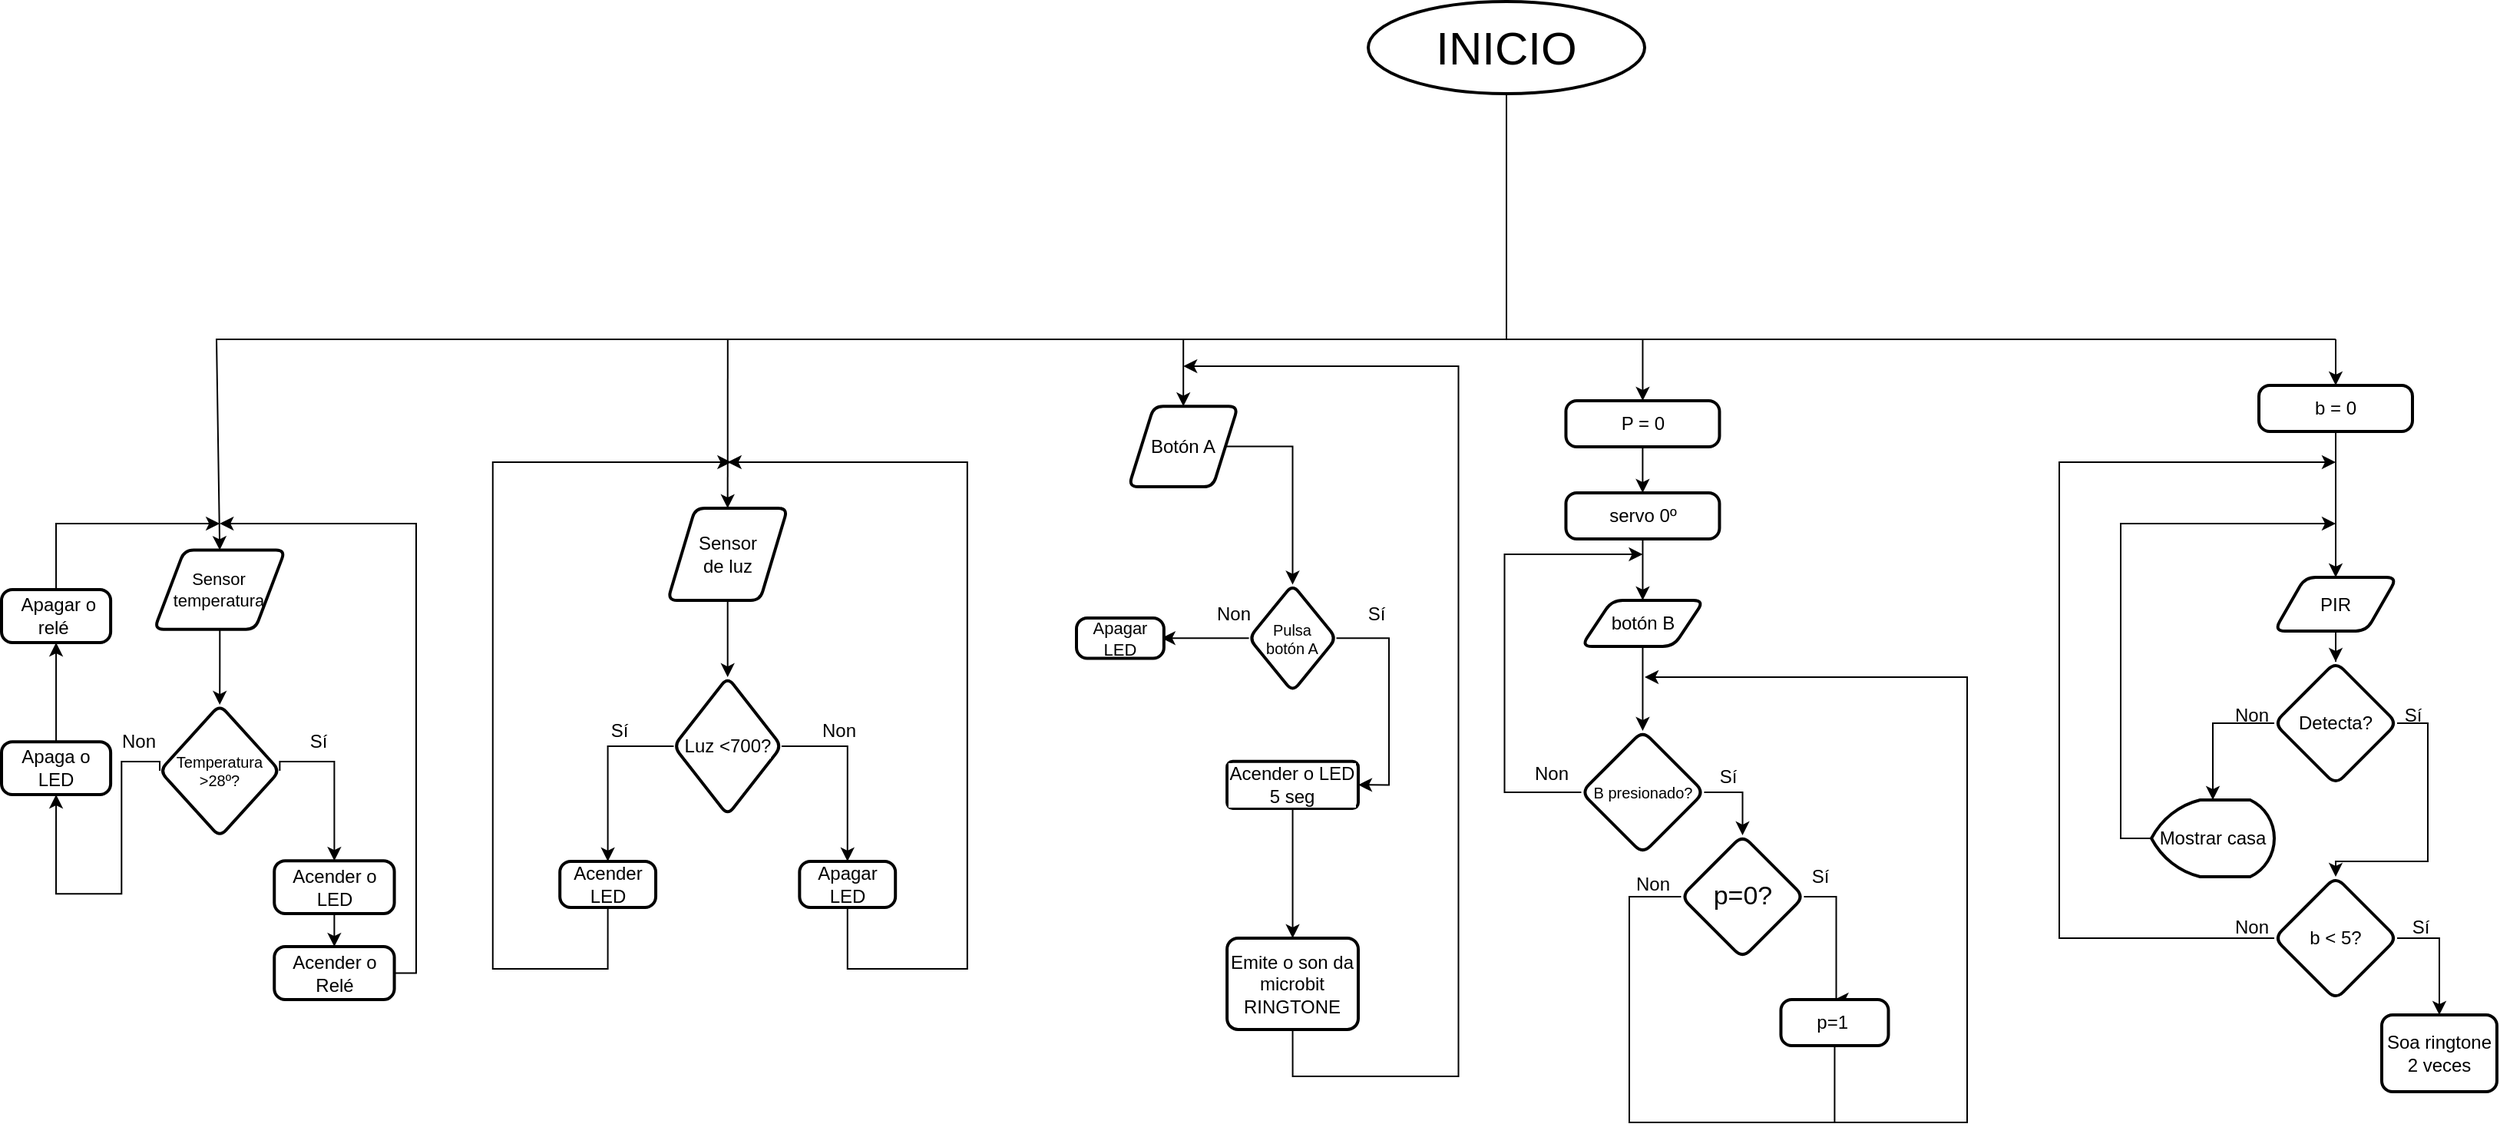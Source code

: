 <mxfile version="26.2.9">
  <diagram name="Page-1" id="2NRblXa9HJyOhYyd98Tk">
    <mxGraphModel dx="1042" dy="613" grid="1" gridSize="10" guides="1" tooltips="1" connect="1" arrows="1" fold="1" page="1" pageScale="1" pageWidth="1654" pageHeight="1169" math="0" shadow="0">
      <root>
        <mxCell id="0" />
        <mxCell id="1" parent="0" />
        <mxCell id="oxvuNANv4-jNPZop8sGj-3" value="" style="endArrow=classic;html=1;rounded=0;exitX=0.5;exitY=1;exitDx=0;exitDy=0;entryX=0.5;entryY=0;entryDx=0;entryDy=0;exitPerimeter=0;fontSize=12;labelBorderColor=none;labelBackgroundColor=default;" parent="1" source="oxvuNANv4-jNPZop8sGj-12" target="oxvuNANv4-jNPZop8sGj-7" edge="1">
          <mxGeometry width="50" height="50" relative="1" as="geometry">
            <mxPoint x="840" y="220" as="sourcePoint" />
            <mxPoint x="520" y="310" as="targetPoint" />
            <Array as="points">
              <mxPoint x="990" y="270" />
              <mxPoint x="340" y="270" />
              <mxPoint x="240" y="270" />
              <mxPoint x="150" y="270" />
            </Array>
          </mxGeometry>
        </mxCell>
        <mxCell id="oxvuNANv4-jNPZop8sGj-5" value="" style="endArrow=classic;html=1;rounded=0;entryX=0.5;entryY=0;entryDx=0;entryDy=0;fontSize=12;labelBorderColor=none;labelBackgroundColor=default;" parent="1" target="oxvuNANv4-jNPZop8sGj-8" edge="1">
          <mxGeometry width="50" height="50" relative="1" as="geometry">
            <mxPoint x="482.91" y="270" as="sourcePoint" />
            <mxPoint x="636.91" y="340" as="targetPoint" />
            <Array as="points" />
          </mxGeometry>
        </mxCell>
        <mxCell id="oxvuNANv4-jNPZop8sGj-12" value="INICIO" style="strokeWidth=2;html=1;shape=mxgraph.flowchart.start_1;whiteSpace=wrap;fontSize=30;labelBorderColor=none;labelBackgroundColor=default;" parent="1" vertex="1">
          <mxGeometry x="900" y="50" width="180" height="60" as="geometry" />
        </mxCell>
        <mxCell id="4xmTbBgC2tOL9GCdbZKI-17" value="" style="endArrow=none;html=1;rounded=0;" parent="1" edge="1">
          <mxGeometry width="50" height="50" relative="1" as="geometry">
            <mxPoint x="990" y="270" as="sourcePoint" />
            <mxPoint x="1530" y="270" as="targetPoint" />
          </mxGeometry>
        </mxCell>
        <mxCell id="oxvuNANv4-jNPZop8sGj-11" value="" style="edgeStyle=orthogonalEdgeStyle;rounded=0;orthogonalLoop=1;jettySize=auto;html=1;fontSize=12;labelBorderColor=none;labelBackgroundColor=default;" parent="1" source="oxvuNANv4-jNPZop8sGj-8" target="oxvuNANv4-jNPZop8sGj-10" edge="1">
          <mxGeometry relative="1" as="geometry" />
        </mxCell>
        <mxCell id="oxvuNANv4-jNPZop8sGj-8" value="Sensor&lt;div&gt;de luz&lt;/div&gt;" style="shape=parallelogram;html=1;strokeWidth=2;perimeter=parallelogramPerimeter;whiteSpace=wrap;rounded=1;arcSize=12;size=0.23;fontSize=12;labelBorderColor=none;labelBackgroundColor=default;container=0;" parent="1" vertex="1">
          <mxGeometry x="443.834" y="380" width="78.03" height="60" as="geometry" />
        </mxCell>
        <mxCell id="oxvuNANv4-jNPZop8sGj-14" value="" style="edgeStyle=orthogonalEdgeStyle;rounded=0;orthogonalLoop=1;jettySize=auto;html=1;entryX=0.5;entryY=0;entryDx=0;entryDy=0;fontSize=12;labelBorderColor=none;labelBackgroundColor=default;" parent="1" source="oxvuNANv4-jNPZop8sGj-10" target="oxvuNANv4-jNPZop8sGj-21" edge="1">
          <mxGeometry relative="1" as="geometry">
            <mxPoint x="560.88" y="590" as="targetPoint" />
            <Array as="points">
              <mxPoint x="560.88" y="535" />
            </Array>
          </mxGeometry>
        </mxCell>
        <mxCell id="oxvuNANv4-jNPZop8sGj-16" value="" style="edgeStyle=orthogonalEdgeStyle;rounded=0;orthogonalLoop=1;jettySize=auto;html=1;entryX=0.5;entryY=0;entryDx=0;entryDy=0;fontSize=12;labelBorderColor=none;labelBackgroundColor=default;" parent="1" source="oxvuNANv4-jNPZop8sGj-10" target="oxvuNANv4-jNPZop8sGj-19" edge="1">
          <mxGeometry relative="1" as="geometry">
            <mxPoint x="404.819" y="590" as="targetPoint" />
          </mxGeometry>
        </mxCell>
        <mxCell id="oxvuNANv4-jNPZop8sGj-10" value="Luz &amp;lt;700?" style="rhombus;whiteSpace=wrap;html=1;strokeWidth=2;rounded=1;arcSize=12;fontSize=12;labelBorderColor=none;labelBackgroundColor=default;container=0;" parent="1" vertex="1">
          <mxGeometry x="447.736" y="490" width="70.227" height="90" as="geometry" />
        </mxCell>
        <mxCell id="oxvuNANv4-jNPZop8sGj-17" value="Sí" style="text;html=1;align=center;verticalAlign=middle;resizable=0;points=[];autosize=1;strokeColor=none;fillColor=none;fontSize=12;labelBorderColor=none;labelBackgroundColor=default;container=0;" parent="1" vertex="1">
          <mxGeometry x="397.016" y="510" width="30" height="30" as="geometry" />
        </mxCell>
        <mxCell id="oxvuNANv4-jNPZop8sGj-18" value="Non" style="text;html=1;align=center;verticalAlign=middle;resizable=0;points=[];autosize=1;strokeColor=none;fillColor=none;fontSize=12;labelBorderColor=none;labelBackgroundColor=default;container=0;" parent="1" vertex="1">
          <mxGeometry x="529.668" y="510" width="50" height="30" as="geometry" />
        </mxCell>
        <mxCell id="4xmTbBgC2tOL9GCdbZKI-16" style="edgeStyle=orthogonalEdgeStyle;rounded=0;orthogonalLoop=1;jettySize=auto;html=1;exitX=0.5;exitY=1;exitDx=0;exitDy=0;" parent="1" source="oxvuNANv4-jNPZop8sGj-19" edge="1">
          <mxGeometry relative="1" as="geometry">
            <mxPoint x="485.19" y="350" as="targetPoint" />
            <Array as="points">
              <mxPoint x="404.819" y="680" />
              <mxPoint x="329.91" y="680" />
              <mxPoint x="329.91" y="350" />
            </Array>
          </mxGeometry>
        </mxCell>
        <mxCell id="oxvuNANv4-jNPZop8sGj-19" value="Acender LED" style="rounded=1;whiteSpace=wrap;html=1;absoluteArcSize=1;arcSize=14;strokeWidth=2;fontSize=12;labelBorderColor=none;labelBackgroundColor=none;container=0;" parent="1" vertex="1">
          <mxGeometry x="373.607" y="610" width="62.424" height="30" as="geometry" />
        </mxCell>
        <mxCell id="oxvuNANv4-jNPZop8sGj-22" style="edgeStyle=orthogonalEdgeStyle;rounded=0;orthogonalLoop=1;jettySize=auto;html=1;exitX=0.5;exitY=1;exitDx=0;exitDy=0;fontSize=12;labelBorderColor=none;labelBackgroundColor=default;" parent="1" source="oxvuNANv4-jNPZop8sGj-21" edge="1">
          <mxGeometry relative="1" as="geometry">
            <mxPoint x="482.849" y="350" as="targetPoint" />
            <Array as="points">
              <mxPoint x="560.88" y="680" />
              <mxPoint x="638.91" y="680" />
            </Array>
          </mxGeometry>
        </mxCell>
        <mxCell id="oxvuNANv4-jNPZop8sGj-21" value="Apagar LED" style="rounded=1;whiteSpace=wrap;html=1;absoluteArcSize=1;arcSize=14;strokeWidth=2;fontSize=12;labelBorderColor=none;labelBackgroundColor=none;container=0;" parent="1" vertex="1">
          <mxGeometry x="529.668" y="610" width="62.424" height="30" as="geometry" />
        </mxCell>
        <mxCell id="vJzwNCrZHjdeElvimF-S-14" value="" style="group;movable=1;resizable=1;rotatable=1;deletable=1;editable=1;locked=0;connectable=1;" parent="1" vertex="1" connectable="0">
          <mxGeometry x="10" y="390" width="270" height="310" as="geometry" />
        </mxCell>
        <mxCell id="oxvuNANv4-jNPZop8sGj-31" value="" style="edgeStyle=orthogonalEdgeStyle;rounded=0;orthogonalLoop=1;jettySize=auto;html=1;movable=1;resizable=1;rotatable=1;deletable=1;editable=1;locked=0;connectable=1;" parent="vJzwNCrZHjdeElvimF-S-14" source="oxvuNANv4-jNPZop8sGj-7" target="oxvuNANv4-jNPZop8sGj-30" edge="1">
          <mxGeometry relative="1" as="geometry" />
        </mxCell>
        <mxCell id="oxvuNANv4-jNPZop8sGj-7" value="Sensor&lt;div&gt;temperatura&lt;/div&gt;" style="shape=parallelogram;html=1;strokeWidth=2;perimeter=parallelogramPerimeter;whiteSpace=wrap;rounded=1;arcSize=12;size=0.23;fontSize=11;labelBorderColor=none;labelBackgroundColor=none;movable=1;resizable=1;rotatable=1;deletable=1;editable=1;locked=0;connectable=1;container=0;" parent="vJzwNCrZHjdeElvimF-S-14" vertex="1">
          <mxGeometry x="99.474" y="17.222" width="85.263" height="51.667" as="geometry" />
        </mxCell>
        <mxCell id="oxvuNANv4-jNPZop8sGj-32" style="edgeStyle=orthogonalEdgeStyle;rounded=0;orthogonalLoop=1;jettySize=auto;html=1;exitX=1;exitY=0.5;exitDx=0;exitDy=0;entryX=0.5;entryY=0;entryDx=0;entryDy=0;movable=1;resizable=1;rotatable=1;deletable=1;editable=1;locked=0;connectable=1;" parent="vJzwNCrZHjdeElvimF-S-14" source="oxvuNANv4-jNPZop8sGj-30" target="4xmTbBgC2tOL9GCdbZKI-8" edge="1">
          <mxGeometry relative="1" as="geometry">
            <mxPoint x="213.158" y="189.444" as="targetPoint" />
            <Array as="points">
              <mxPoint x="216.711" y="155" />
            </Array>
          </mxGeometry>
        </mxCell>
        <mxCell id="oxvuNANv4-jNPZop8sGj-33" style="edgeStyle=orthogonalEdgeStyle;rounded=0;orthogonalLoop=1;jettySize=auto;html=1;exitX=0;exitY=0.5;exitDx=0;exitDy=0;entryX=0.5;entryY=1;entryDx=0;entryDy=0;movable=1;resizable=1;rotatable=1;deletable=1;editable=1;locked=0;connectable=1;" parent="vJzwNCrZHjdeElvimF-S-14" source="oxvuNANv4-jNPZop8sGj-30" target="4xmTbBgC2tOL9GCdbZKI-4" edge="1">
          <mxGeometry relative="1" as="geometry">
            <mxPoint x="28.421" y="198.056" as="targetPoint" />
            <Array as="points">
              <mxPoint x="78.158" y="155" />
              <mxPoint x="78.158" y="241.111" />
              <mxPoint x="35.526" y="241.111" />
            </Array>
          </mxGeometry>
        </mxCell>
        <mxCell id="oxvuNANv4-jNPZop8sGj-30" value="Temperatura&lt;div&gt;&lt;div&gt;&amp;gt;28º?&lt;/div&gt;&lt;/div&gt;" style="rhombus;whiteSpace=wrap;html=1;strokeWidth=2;rounded=1;arcSize=12;labelBorderColor=none;labelBackgroundColor=none;movable=1;resizable=1;rotatable=1;deletable=1;editable=1;locked=0;connectable=1;container=0;fontSize=10;" parent="vJzwNCrZHjdeElvimF-S-14" vertex="1">
          <mxGeometry x="103.026" y="118.004" width="78.158" height="86.111" as="geometry" />
        </mxCell>
        <mxCell id="oxvuNANv4-jNPZop8sGj-34" value="Non" style="text;html=1;align=center;verticalAlign=middle;resizable=1;points=[];autosize=1;strokeColor=none;fillColor=none;movable=1;rotatable=1;deletable=1;editable=1;locked=0;connectable=1;container=0;" parent="vJzwNCrZHjdeElvimF-S-14" vertex="1">
          <mxGeometry x="71.053" y="129.167" width="35.526" height="25.833" as="geometry" />
        </mxCell>
        <mxCell id="oxvuNANv4-jNPZop8sGj-35" value="Sí" style="text;html=1;align=center;verticalAlign=middle;resizable=1;points=[];autosize=1;strokeColor=none;fillColor=none;movable=1;rotatable=1;deletable=1;editable=1;locked=0;connectable=1;container=0;" parent="vJzwNCrZHjdeElvimF-S-14" vertex="1">
          <mxGeometry x="195.395" y="129.167" width="21.316" height="25.833" as="geometry" />
        </mxCell>
        <mxCell id="4xmTbBgC2tOL9GCdbZKI-6" value="" style="edgeStyle=orthogonalEdgeStyle;rounded=0;orthogonalLoop=1;jettySize=auto;html=1;movable=1;resizable=1;rotatable=1;deletable=1;editable=1;locked=0;connectable=1;" parent="vJzwNCrZHjdeElvimF-S-14" source="4xmTbBgC2tOL9GCdbZKI-4" target="4xmTbBgC2tOL9GCdbZKI-5" edge="1">
          <mxGeometry relative="1" as="geometry" />
        </mxCell>
        <mxCell id="4xmTbBgC2tOL9GCdbZKI-4" value="Apaga o LED" style="rounded=1;whiteSpace=wrap;html=1;absoluteArcSize=1;arcSize=14;strokeWidth=2;movable=1;resizable=1;rotatable=1;deletable=1;editable=1;locked=0;connectable=1;container=0;" parent="vJzwNCrZHjdeElvimF-S-14" vertex="1">
          <mxGeometry y="142.083" width="71.053" height="34.444" as="geometry" />
        </mxCell>
        <mxCell id="4xmTbBgC2tOL9GCdbZKI-7" style="edgeStyle=orthogonalEdgeStyle;rounded=0;orthogonalLoop=1;jettySize=auto;html=1;exitX=0.5;exitY=0;exitDx=0;exitDy=0;movable=1;resizable=1;rotatable=1;deletable=1;editable=1;locked=0;connectable=1;" parent="vJzwNCrZHjdeElvimF-S-14" source="4xmTbBgC2tOL9GCdbZKI-5" edge="1">
          <mxGeometry relative="1" as="geometry">
            <mxPoint x="142.105" as="targetPoint" />
            <mxPoint x="21.316" y="38.75" as="sourcePoint" />
            <Array as="points">
              <mxPoint x="35.526" />
            </Array>
          </mxGeometry>
        </mxCell>
        <mxCell id="4xmTbBgC2tOL9GCdbZKI-5" value="&amp;nbsp;Apagar o relé&amp;nbsp;" style="rounded=1;whiteSpace=wrap;html=1;absoluteArcSize=1;arcSize=14;strokeWidth=2;movable=1;resizable=1;rotatable=1;deletable=1;editable=1;locked=0;connectable=1;container=0;" parent="vJzwNCrZHjdeElvimF-S-14" vertex="1">
          <mxGeometry y="43.056" width="71.053" height="34.444" as="geometry" />
        </mxCell>
        <mxCell id="4xmTbBgC2tOL9GCdbZKI-12" value="" style="edgeStyle=orthogonalEdgeStyle;rounded=0;orthogonalLoop=1;jettySize=auto;html=1;movable=1;resizable=1;rotatable=1;deletable=1;editable=1;locked=0;connectable=1;" parent="vJzwNCrZHjdeElvimF-S-14" source="4xmTbBgC2tOL9GCdbZKI-8" target="4xmTbBgC2tOL9GCdbZKI-11" edge="1">
          <mxGeometry relative="1" as="geometry" />
        </mxCell>
        <mxCell id="4xmTbBgC2tOL9GCdbZKI-8" value="Acender o LED" style="rounded=1;whiteSpace=wrap;html=1;absoluteArcSize=1;arcSize=14;strokeWidth=2;movable=1;resizable=1;rotatable=1;deletable=1;editable=1;locked=0;connectable=1;container=0;" parent="vJzwNCrZHjdeElvimF-S-14" vertex="1">
          <mxGeometry x="177.632" y="219.583" width="78.158" height="34.444" as="geometry" />
        </mxCell>
        <mxCell id="4xmTbBgC2tOL9GCdbZKI-13" style="edgeStyle=orthogonalEdgeStyle;rounded=0;orthogonalLoop=1;jettySize=auto;html=1;exitX=1;exitY=0.5;exitDx=0;exitDy=0;movable=1;resizable=1;rotatable=1;deletable=1;editable=1;locked=0;connectable=1;" parent="vJzwNCrZHjdeElvimF-S-14" source="4xmTbBgC2tOL9GCdbZKI-11" edge="1">
          <mxGeometry relative="1" as="geometry">
            <mxPoint x="142.105" as="targetPoint" />
            <Array as="points">
              <mxPoint x="270" y="292.778" />
              <mxPoint x="270" />
            </Array>
          </mxGeometry>
        </mxCell>
        <mxCell id="4xmTbBgC2tOL9GCdbZKI-11" value="Acender o Relé" style="rounded=1;whiteSpace=wrap;html=1;absoluteArcSize=1;arcSize=14;strokeWidth=2;movable=1;resizable=1;rotatable=1;deletable=1;editable=1;locked=0;connectable=1;container=0;" parent="vJzwNCrZHjdeElvimF-S-14" vertex="1">
          <mxGeometry x="177.632" y="275.556" width="78.158" height="34.444" as="geometry" />
        </mxCell>
        <mxCell id="aADXfWWB4rtbNV3FDtXX-18" value="" style="group" parent="1" vertex="1" connectable="0">
          <mxGeometry x="710" y="270" width="248.73" height="480" as="geometry" />
        </mxCell>
        <mxCell id="4xmTbBgC2tOL9GCdbZKI-32" value="" style="edgeStyle=orthogonalEdgeStyle;rounded=0;orthogonalLoop=1;jettySize=auto;html=1;" parent="aADXfWWB4rtbNV3FDtXX-18" source="oxvuNANv4-jNPZop8sGj-23" target="4xmTbBgC2tOL9GCdbZKI-31" edge="1">
          <mxGeometry relative="1" as="geometry" />
        </mxCell>
        <mxCell id="oxvuNANv4-jNPZop8sGj-23" value="Botón A" style="shape=parallelogram;html=1;strokeWidth=2;perimeter=parallelogramPerimeter;whiteSpace=wrap;rounded=1;arcSize=12;size=0.23;fontSize=12;labelBorderColor=none;labelBackgroundColor=default;" parent="aADXfWWB4rtbNV3FDtXX-18" vertex="1">
          <mxGeometry x="34.011" y="43.636" width="71.176" height="52.364" as="geometry" />
        </mxCell>
        <mxCell id="4xmTbBgC2tOL9GCdbZKI-18" value="" style="endArrow=classic;html=1;rounded=0;entryX=0.5;entryY=0;entryDx=0;entryDy=0;" parent="aADXfWWB4rtbNV3FDtXX-18" target="oxvuNANv4-jNPZop8sGj-23" edge="1">
          <mxGeometry width="50" height="50" relative="1" as="geometry">
            <mxPoint x="69.6" as="sourcePoint" />
            <mxPoint x="169.247" y="-10.473" as="targetPoint" />
            <Array as="points">
              <mxPoint x="69.6" y="15.709" />
            </Array>
          </mxGeometry>
        </mxCell>
        <mxCell id="4xmTbBgC2tOL9GCdbZKI-22" value="" style="edgeStyle=orthogonalEdgeStyle;rounded=0;orthogonalLoop=1;jettySize=auto;html=1;" parent="aADXfWWB4rtbNV3FDtXX-18" source="4xmTbBgC2tOL9GCdbZKI-19" target="4xmTbBgC2tOL9GCdbZKI-21" edge="1">
          <mxGeometry relative="1" as="geometry" />
        </mxCell>
        <mxCell id="4xmTbBgC2tOL9GCdbZKI-19" value="Acender o LED 5 seg" style="rounded=1;whiteSpace=wrap;html=1;strokeWidth=2;arcSize=12;labelBorderColor=none;labelBackgroundColor=default;" parent="aADXfWWB4rtbNV3FDtXX-18" vertex="1">
          <mxGeometry x="98.07" y="274.909" width="85.412" height="30.545" as="geometry" />
        </mxCell>
        <mxCell id="4xmTbBgC2tOL9GCdbZKI-23" style="edgeStyle=orthogonalEdgeStyle;rounded=0;orthogonalLoop=1;jettySize=auto;html=1;exitX=0.5;exitY=1;exitDx=0;exitDy=0;" parent="aADXfWWB4rtbNV3FDtXX-18" source="4xmTbBgC2tOL9GCdbZKI-21" edge="1">
          <mxGeometry relative="1" as="geometry">
            <mxPoint x="69.6" y="17.455" as="targetPoint" />
            <Array as="points">
              <mxPoint x="141.076" y="480" />
              <mxPoint x="248.73" y="480" />
              <mxPoint x="248.73" y="18" />
            </Array>
          </mxGeometry>
        </mxCell>
        <mxCell id="4xmTbBgC2tOL9GCdbZKI-21" value="Emite o son da microbit RINGTONE" style="rounded=1;whiteSpace=wrap;html=1;strokeWidth=2;arcSize=12;labelBorderColor=none;labelBackgroundColor=none;" parent="aADXfWWB4rtbNV3FDtXX-18" vertex="1">
          <mxGeometry x="98.068" y="390" width="85.417" height="59.45" as="geometry" />
        </mxCell>
        <mxCell id="4xmTbBgC2tOL9GCdbZKI-33" style="edgeStyle=orthogonalEdgeStyle;rounded=0;orthogonalLoop=1;jettySize=auto;html=1;exitX=1;exitY=0.5;exitDx=0;exitDy=0;entryX=1;entryY=0.5;entryDx=0;entryDy=0;" parent="aADXfWWB4rtbNV3FDtXX-18" source="4xmTbBgC2tOL9GCdbZKI-31" target="4xmTbBgC2tOL9GCdbZKI-19" edge="1">
          <mxGeometry relative="1" as="geometry" />
        </mxCell>
        <mxCell id="vJzwNCrZHjdeElvimF-S-2" style="edgeStyle=orthogonalEdgeStyle;rounded=0;orthogonalLoop=1;jettySize=auto;html=1;exitX=0;exitY=0.5;exitDx=0;exitDy=0;" parent="aADXfWWB4rtbNV3FDtXX-18" source="4xmTbBgC2tOL9GCdbZKI-31" edge="1">
          <mxGeometry relative="1" as="geometry">
            <mxPoint x="55.364" y="194.618" as="targetPoint" />
          </mxGeometry>
        </mxCell>
        <mxCell id="4xmTbBgC2tOL9GCdbZKI-31" value="&amp;nbsp;Pulsa&amp;nbsp;&lt;div&gt;botón A&lt;/div&gt;" style="rhombus;whiteSpace=wrap;html=1;strokeWidth=2;rounded=1;arcSize=12;labelBorderColor=none;labelBackgroundColor=none;fontSize=10;" parent="aADXfWWB4rtbNV3FDtXX-18" vertex="1">
          <mxGeometry x="112.306" y="159.709" width="56.941" height="69.818" as="geometry" />
        </mxCell>
        <mxCell id="4xmTbBgC2tOL9GCdbZKI-34" value="Sí" style="text;html=1;align=center;verticalAlign=middle;resizable=0;points=[];autosize=1;strokeColor=none;fillColor=none;" parent="aADXfWWB4rtbNV3FDtXX-18" vertex="1">
          <mxGeometry x="179.923" y="164.073" width="30" height="30" as="geometry" />
        </mxCell>
        <mxCell id="4xmTbBgC2tOL9GCdbZKI-36" value="Non" style="text;html=1;align=center;verticalAlign=middle;resizable=0;points=[];autosize=1;strokeColor=none;fillColor=none;" parent="aADXfWWB4rtbNV3FDtXX-18" vertex="1">
          <mxGeometry x="76.717" y="164.073" width="50" height="30" as="geometry" />
        </mxCell>
        <mxCell id="vJzwNCrZHjdeElvimF-S-4" value="Apagar LED" style="rounded=1;whiteSpace=wrap;html=1;absoluteArcSize=1;arcSize=14;strokeWidth=2;fontSize=11;labelBorderColor=none;labelBackgroundColor=none;" parent="aADXfWWB4rtbNV3FDtXX-18" vertex="1">
          <mxGeometry y="181.527" width="56.941" height="26.182" as="geometry" />
        </mxCell>
        <mxCell id="aADXfWWB4rtbNV3FDtXX-20" value="" style="endArrow=classic;html=1;rounded=0;entryX=0.5;entryY=0;entryDx=0;entryDy=0;" parent="1" edge="1" target="xN4Cog_gqze1hHkCptbu-2">
          <mxGeometry width="50" height="50" relative="1" as="geometry">
            <mxPoint x="1530" y="270" as="sourcePoint" />
            <mxPoint x="1540" y="310" as="targetPoint" />
            <Array as="points" />
          </mxGeometry>
        </mxCell>
        <mxCell id="xN4Cog_gqze1hHkCptbu-4" value="" style="edgeStyle=orthogonalEdgeStyle;rounded=0;orthogonalLoop=1;jettySize=auto;html=1;entryX=0.5;entryY=0;entryDx=0;entryDy=0;" edge="1" parent="1" source="xN4Cog_gqze1hHkCptbu-2" target="xN4Cog_gqze1hHkCptbu-3">
          <mxGeometry relative="1" as="geometry">
            <mxPoint x="1530" y="360" as="targetPoint" />
          </mxGeometry>
        </mxCell>
        <mxCell id="xN4Cog_gqze1hHkCptbu-2" value="b = 0" style="rounded=1;whiteSpace=wrap;html=1;absoluteArcSize=1;arcSize=14;strokeWidth=2;" vertex="1" parent="1">
          <mxGeometry x="1480" y="300" width="100" height="30" as="geometry" />
        </mxCell>
        <mxCell id="xN4Cog_gqze1hHkCptbu-6" value="" style="edgeStyle=orthogonalEdgeStyle;rounded=0;orthogonalLoop=1;jettySize=auto;html=1;" edge="1" parent="1" source="xN4Cog_gqze1hHkCptbu-3" target="xN4Cog_gqze1hHkCptbu-5">
          <mxGeometry relative="1" as="geometry" />
        </mxCell>
        <mxCell id="xN4Cog_gqze1hHkCptbu-3" value="PIR" style="shape=parallelogram;perimeter=parallelogramPerimeter;whiteSpace=wrap;html=1;fixedSize=1;rounded=1;absoluteArcSize=1;arcSize=14;strokeWidth=2;" vertex="1" parent="1">
          <mxGeometry x="1490" y="425" width="80" height="35" as="geometry" />
        </mxCell>
        <mxCell id="xN4Cog_gqze1hHkCptbu-8" value="" style="edgeStyle=orthogonalEdgeStyle;rounded=0;orthogonalLoop=1;jettySize=auto;html=1;exitX=1;exitY=0.5;exitDx=0;exitDy=0;exitPerimeter=0;" edge="1" parent="1" source="xN4Cog_gqze1hHkCptbu-5" target="xN4Cog_gqze1hHkCptbu-7">
          <mxGeometry relative="1" as="geometry">
            <Array as="points">
              <mxPoint x="1590" y="520" />
              <mxPoint x="1590" y="610" />
              <mxPoint x="1530" y="610" />
            </Array>
          </mxGeometry>
        </mxCell>
        <mxCell id="xN4Cog_gqze1hHkCptbu-5" value="Detecta?" style="rhombus;whiteSpace=wrap;html=1;rounded=1;absoluteArcSize=1;arcSize=14;strokeWidth=2;" vertex="1" parent="1">
          <mxGeometry x="1490" y="480" width="80" height="80" as="geometry" />
        </mxCell>
        <mxCell id="xN4Cog_gqze1hHkCptbu-14" style="edgeStyle=orthogonalEdgeStyle;rounded=0;orthogonalLoop=1;jettySize=auto;html=1;exitX=0;exitY=0.5;exitDx=0;exitDy=0;" edge="1" parent="1" source="xN4Cog_gqze1hHkCptbu-7">
          <mxGeometry relative="1" as="geometry">
            <mxPoint x="1530" y="350" as="targetPoint" />
            <Array as="points">
              <mxPoint x="1350" y="660" />
              <mxPoint x="1350" y="350" />
              <mxPoint x="1530" y="350" />
            </Array>
          </mxGeometry>
        </mxCell>
        <mxCell id="xN4Cog_gqze1hHkCptbu-54" style="edgeStyle=orthogonalEdgeStyle;rounded=0;orthogonalLoop=1;jettySize=auto;html=1;exitX=1;exitY=0.5;exitDx=0;exitDy=0;entryX=0.5;entryY=0;entryDx=0;entryDy=0;" edge="1" parent="1" source="xN4Cog_gqze1hHkCptbu-7" target="xN4Cog_gqze1hHkCptbu-51">
          <mxGeometry relative="1" as="geometry" />
        </mxCell>
        <mxCell id="xN4Cog_gqze1hHkCptbu-7" value="b &amp;lt; 5?" style="rhombus;whiteSpace=wrap;html=1;rounded=1;absoluteArcSize=1;arcSize=14;strokeWidth=2;" vertex="1" parent="1">
          <mxGeometry x="1490" y="620" width="80" height="80" as="geometry" />
        </mxCell>
        <mxCell id="xN4Cog_gqze1hHkCptbu-9" value="Sí" style="text;html=1;align=center;verticalAlign=middle;resizable=0;points=[];autosize=1;strokeColor=none;fillColor=none;" vertex="1" parent="1">
          <mxGeometry x="1565" y="500" width="30" height="30" as="geometry" />
        </mxCell>
        <mxCell id="xN4Cog_gqze1hHkCptbu-13" style="edgeStyle=orthogonalEdgeStyle;rounded=0;orthogonalLoop=1;jettySize=auto;html=1;exitX=0;exitY=0.5;exitDx=0;exitDy=0;exitPerimeter=0;" edge="1" parent="1" source="xN4Cog_gqze1hHkCptbu-10">
          <mxGeometry relative="1" as="geometry">
            <mxPoint x="1530" y="390" as="targetPoint" />
            <Array as="points">
              <mxPoint x="1390" y="595" />
              <mxPoint x="1390" y="390" />
              <mxPoint x="1530" y="390" />
            </Array>
          </mxGeometry>
        </mxCell>
        <mxCell id="xN4Cog_gqze1hHkCptbu-10" value="Mostrar casa" style="strokeWidth=2;html=1;shape=mxgraph.flowchart.display;whiteSpace=wrap;" vertex="1" parent="1">
          <mxGeometry x="1410" y="570" width="80" height="50" as="geometry" />
        </mxCell>
        <mxCell id="xN4Cog_gqze1hHkCptbu-11" style="edgeStyle=orthogonalEdgeStyle;rounded=0;orthogonalLoop=1;jettySize=auto;html=1;exitX=0;exitY=0.5;exitDx=0;exitDy=0;entryX=0.5;entryY=0;entryDx=0;entryDy=0;entryPerimeter=0;" edge="1" parent="1" source="xN4Cog_gqze1hHkCptbu-5" target="xN4Cog_gqze1hHkCptbu-10">
          <mxGeometry relative="1" as="geometry" />
        </mxCell>
        <mxCell id="xN4Cog_gqze1hHkCptbu-12" value="Non" style="text;html=1;align=center;verticalAlign=middle;resizable=0;points=[];autosize=1;strokeColor=none;fillColor=none;" vertex="1" parent="1">
          <mxGeometry x="1450" y="500" width="50" height="30" as="geometry" />
        </mxCell>
        <mxCell id="xN4Cog_gqze1hHkCptbu-15" value="Non" style="text;html=1;align=center;verticalAlign=middle;resizable=0;points=[];autosize=1;strokeColor=none;fillColor=none;" vertex="1" parent="1">
          <mxGeometry x="1450" y="638" width="50" height="30" as="geometry" />
        </mxCell>
        <mxCell id="xN4Cog_gqze1hHkCptbu-1" value="" style="endArrow=classic;html=1;rounded=0;" edge="1" parent="1">
          <mxGeometry width="50" height="50" relative="1" as="geometry">
            <mxPoint x="1078.73" y="270" as="sourcePoint" />
            <mxPoint x="1078.73" y="310" as="targetPoint" />
          </mxGeometry>
        </mxCell>
        <mxCell id="xN4Cog_gqze1hHkCptbu-18" value="" style="edgeStyle=orthogonalEdgeStyle;rounded=0;orthogonalLoop=1;jettySize=auto;html=1;" edge="1" parent="1" source="xN4Cog_gqze1hHkCptbu-16" target="xN4Cog_gqze1hHkCptbu-17">
          <mxGeometry relative="1" as="geometry" />
        </mxCell>
        <mxCell id="xN4Cog_gqze1hHkCptbu-16" value="P = 0" style="rounded=1;whiteSpace=wrap;html=1;absoluteArcSize=1;arcSize=14;strokeWidth=2;" vertex="1" parent="1">
          <mxGeometry x="1028.73" y="310" width="100" height="30" as="geometry" />
        </mxCell>
        <mxCell id="xN4Cog_gqze1hHkCptbu-20" value="" style="edgeStyle=orthogonalEdgeStyle;rounded=0;orthogonalLoop=1;jettySize=auto;html=1;" edge="1" parent="1" source="xN4Cog_gqze1hHkCptbu-17" target="xN4Cog_gqze1hHkCptbu-19">
          <mxGeometry relative="1" as="geometry" />
        </mxCell>
        <mxCell id="xN4Cog_gqze1hHkCptbu-17" value="servo 0º" style="rounded=1;whiteSpace=wrap;html=1;absoluteArcSize=1;arcSize=14;strokeWidth=2;" vertex="1" parent="1">
          <mxGeometry x="1028.73" y="370" width="100" height="30" as="geometry" />
        </mxCell>
        <mxCell id="xN4Cog_gqze1hHkCptbu-22" value="" style="edgeStyle=orthogonalEdgeStyle;rounded=0;orthogonalLoop=1;jettySize=auto;html=1;" edge="1" parent="1" source="xN4Cog_gqze1hHkCptbu-19" target="xN4Cog_gqze1hHkCptbu-21">
          <mxGeometry relative="1" as="geometry" />
        </mxCell>
        <mxCell id="xN4Cog_gqze1hHkCptbu-19" value="botón B" style="shape=parallelogram;perimeter=parallelogramPerimeter;whiteSpace=wrap;html=1;fixedSize=1;rounded=1;absoluteArcSize=1;arcSize=14;strokeWidth=2;" vertex="1" parent="1">
          <mxGeometry x="1038.73" y="440" width="80" height="30" as="geometry" />
        </mxCell>
        <mxCell id="xN4Cog_gqze1hHkCptbu-23" style="edgeStyle=orthogonalEdgeStyle;rounded=0;orthogonalLoop=1;jettySize=auto;html=1;exitX=0;exitY=0.5;exitDx=0;exitDy=0;" edge="1" parent="1" source="xN4Cog_gqze1hHkCptbu-21">
          <mxGeometry relative="1" as="geometry">
            <mxPoint x="1078.73" y="410" as="targetPoint" />
            <Array as="points">
              <mxPoint x="988.73" y="565" />
              <mxPoint x="988.73" y="410" />
            </Array>
          </mxGeometry>
        </mxCell>
        <mxCell id="xN4Cog_gqze1hHkCptbu-31" value="" style="edgeStyle=orthogonalEdgeStyle;rounded=0;orthogonalLoop=1;jettySize=auto;html=1;" edge="1" parent="1" source="xN4Cog_gqze1hHkCptbu-21" target="xN4Cog_gqze1hHkCptbu-30">
          <mxGeometry relative="1" as="geometry">
            <Array as="points">
              <mxPoint x="1143.73" y="565" />
            </Array>
          </mxGeometry>
        </mxCell>
        <mxCell id="xN4Cog_gqze1hHkCptbu-21" value="B presionado?" style="rhombus;whiteSpace=wrap;html=1;rounded=1;absoluteArcSize=1;arcSize=14;strokeWidth=2;fontSize=10;" vertex="1" parent="1">
          <mxGeometry x="1038.73" y="525" width="80" height="80" as="geometry" />
        </mxCell>
        <mxCell id="xN4Cog_gqze1hHkCptbu-24" value="Non" style="text;html=1;align=center;verticalAlign=middle;resizable=0;points=[];autosize=1;strokeColor=none;fillColor=none;" vertex="1" parent="1">
          <mxGeometry x="993.73" y="538" width="50" height="30" as="geometry" />
        </mxCell>
        <mxCell id="xN4Cog_gqze1hHkCptbu-26" value="Sí" style="text;html=1;align=center;verticalAlign=middle;resizable=0;points=[];autosize=1;strokeColor=none;fillColor=none;" vertex="1" parent="1">
          <mxGeometry x="1118.73" y="540" width="30" height="30" as="geometry" />
        </mxCell>
        <mxCell id="xN4Cog_gqze1hHkCptbu-36" style="edgeStyle=orthogonalEdgeStyle;rounded=0;orthogonalLoop=1;jettySize=auto;html=1;exitX=1;exitY=0.5;exitDx=0;exitDy=0;" edge="1" parent="1" source="xN4Cog_gqze1hHkCptbu-30">
          <mxGeometry relative="1" as="geometry">
            <mxPoint x="1203.73" y="700" as="targetPoint" />
            <Array as="points">
              <mxPoint x="1204.73" y="633" />
            </Array>
          </mxGeometry>
        </mxCell>
        <mxCell id="xN4Cog_gqze1hHkCptbu-30" value="p=0?" style="rhombus;whiteSpace=wrap;html=1;rounded=1;absoluteArcSize=1;arcSize=14;strokeWidth=2;fontSize=17;" vertex="1" parent="1">
          <mxGeometry x="1103.73" y="593" width="80" height="80" as="geometry" />
        </mxCell>
        <mxCell id="xN4Cog_gqze1hHkCptbu-41" style="edgeStyle=orthogonalEdgeStyle;rounded=0;orthogonalLoop=1;jettySize=auto;html=1;exitX=0.5;exitY=1;exitDx=0;exitDy=0;" edge="1" parent="1" source="xN4Cog_gqze1hHkCptbu-37">
          <mxGeometry relative="1" as="geometry">
            <mxPoint x="1080" y="490" as="targetPoint" />
            <Array as="points">
              <mxPoint x="1204" y="780" />
              <mxPoint x="1290" y="780" />
              <mxPoint x="1290" y="490" />
            </Array>
          </mxGeometry>
        </mxCell>
        <mxCell id="xN4Cog_gqze1hHkCptbu-37" value="p=1&amp;nbsp;" style="rounded=1;whiteSpace=wrap;html=1;absoluteArcSize=1;arcSize=14;strokeWidth=2;" vertex="1" parent="1">
          <mxGeometry x="1168.73" y="700" width="70" height="30" as="geometry" />
        </mxCell>
        <mxCell id="xN4Cog_gqze1hHkCptbu-39" value="Non" style="text;html=1;align=center;verticalAlign=middle;resizable=0;points=[];autosize=1;strokeColor=none;fillColor=none;" vertex="1" parent="1">
          <mxGeometry x="1060" y="610" width="50" height="30" as="geometry" />
        </mxCell>
        <mxCell id="xN4Cog_gqze1hHkCptbu-40" value="Sí" style="text;html=1;align=center;verticalAlign=middle;resizable=0;points=[];autosize=1;strokeColor=none;fillColor=none;" vertex="1" parent="1">
          <mxGeometry x="1178.73" y="605" width="30" height="30" as="geometry" />
        </mxCell>
        <mxCell id="xN4Cog_gqze1hHkCptbu-45" value="" style="endArrow=none;html=1;rounded=0;entryX=0;entryY=0.5;entryDx=0;entryDy=0;" edge="1" parent="1" target="xN4Cog_gqze1hHkCptbu-30">
          <mxGeometry width="50" height="50" relative="1" as="geometry">
            <mxPoint x="1210" y="780" as="sourcePoint" />
            <mxPoint x="1078.73" y="630" as="targetPoint" />
            <Array as="points">
              <mxPoint x="1070" y="780" />
              <mxPoint x="1070" y="633" />
            </Array>
          </mxGeometry>
        </mxCell>
        <mxCell id="xN4Cog_gqze1hHkCptbu-50" value="Sí" style="text;html=1;align=center;verticalAlign=middle;resizable=0;points=[];autosize=1;strokeColor=none;fillColor=none;" vertex="1" parent="1">
          <mxGeometry x="1570" y="638" width="30" height="30" as="geometry" />
        </mxCell>
        <mxCell id="xN4Cog_gqze1hHkCptbu-51" value="Soa ringtone 2 veces" style="rounded=1;whiteSpace=wrap;html=1;absoluteArcSize=1;arcSize=14;strokeWidth=2;" vertex="1" parent="1">
          <mxGeometry x="1560" y="710" width="75" height="50" as="geometry" />
        </mxCell>
      </root>
    </mxGraphModel>
  </diagram>
</mxfile>
